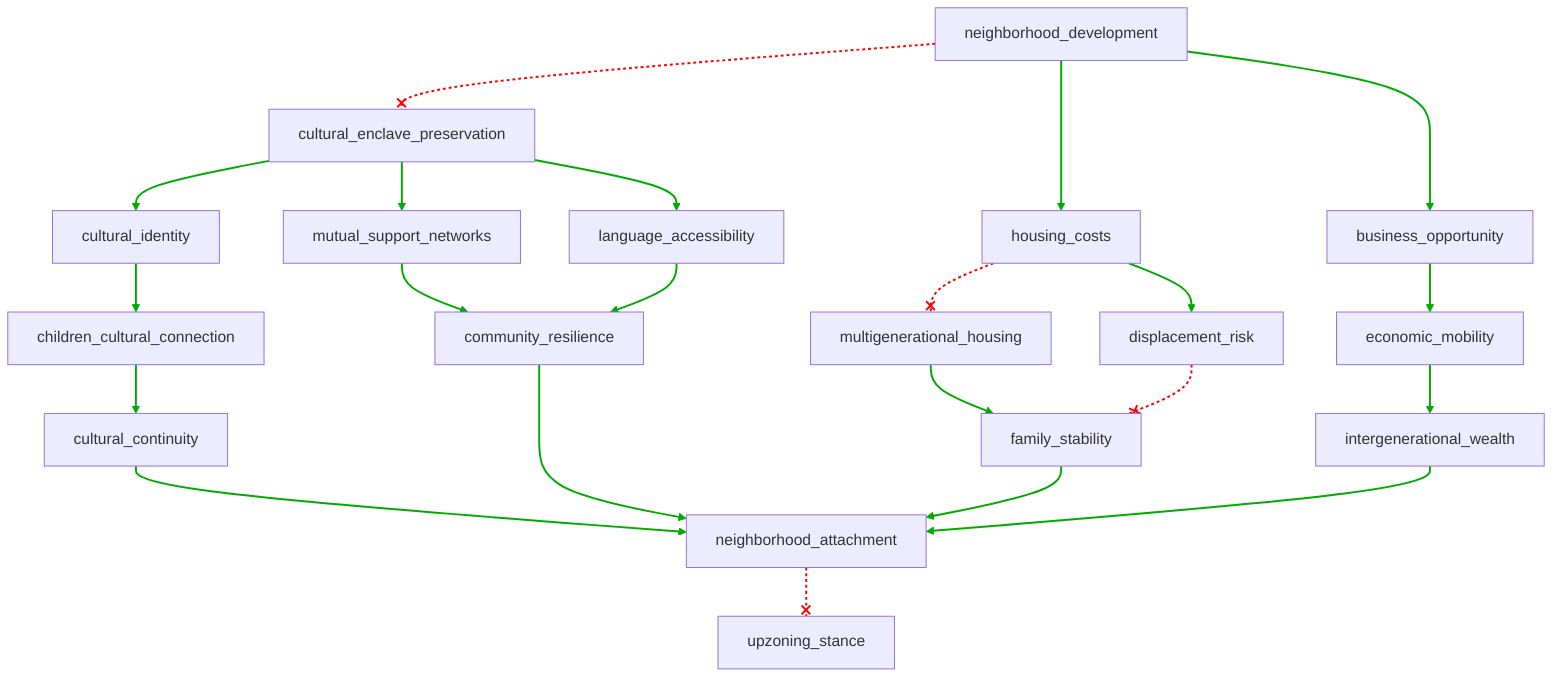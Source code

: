 flowchart TD
    n1[neighborhood_development]
    n2[cultural_enclave_preservation]
    n3[housing_costs]
    n4[business_opportunity]
    n5[cultural_identity]
    n6[mutual_support_networks]
    n7[language_accessibility]
    n8[multigenerational_housing]
    n9[displacement_risk]
    n10[economic_mobility]
    n11[children_cultural_connection]
    n12[community_resilience]
    n13[family_stability]
    n14[intergenerational_wealth]
    n15[cultural_continuity]
    n16[neighborhood_attachment]
    n17[upzoning_stance]
    n1 --x n2
    n1 --> n3
    n1 --> n4
    n2 --> n5
    n2 --> n6
    n2 --> n7
    n3 --x n8
    n3 --> n9
    n4 --> n10
    n5 --> n11
    n6 --> n12
    n7 --> n12
    n8 --> n13
    n9 --x n13
    n10 --> n14
    n11 --> n15
    n12 --> n16
    n13 --> n16
    n14 --> n16
    n15 --> n16
    n16 --x n17
    linkStyle 0 stroke:#FF0000,stroke-dasharray:3,stroke-width:2px
    linkStyle 1 stroke:#00AA00,stroke-width:2px
    linkStyle 2 stroke:#00AA00,stroke-width:2px
    linkStyle 3 stroke:#00AA00,stroke-width:2px
    linkStyle 4 stroke:#00AA00,stroke-width:2px
    linkStyle 5 stroke:#00AA00,stroke-width:2px
    linkStyle 6 stroke:#FF0000,stroke-dasharray:3,stroke-width:2px
    linkStyle 7 stroke:#00AA00,stroke-width:2px
    linkStyle 8 stroke:#00AA00,stroke-width:2px
    linkStyle 9 stroke:#00AA00,stroke-width:2px
    linkStyle 10 stroke:#00AA00,stroke-width:2px
    linkStyle 11 stroke:#00AA00,stroke-width:2px
    linkStyle 12 stroke:#00AA00,stroke-width:2px
    linkStyle 13 stroke:#FF0000,stroke-dasharray:3,stroke-width:2px
    linkStyle 14 stroke:#00AA00,stroke-width:2px
    linkStyle 15 stroke:#00AA00,stroke-width:2px
    linkStyle 16 stroke:#00AA00,stroke-width:2px
    linkStyle 17 stroke:#00AA00,stroke-width:2px
    linkStyle 18 stroke:#00AA00,stroke-width:2px
    linkStyle 19 stroke:#00AA00,stroke-width:2px
    linkStyle 20 stroke:#FF0000,stroke-dasharray:3,stroke-width:2px